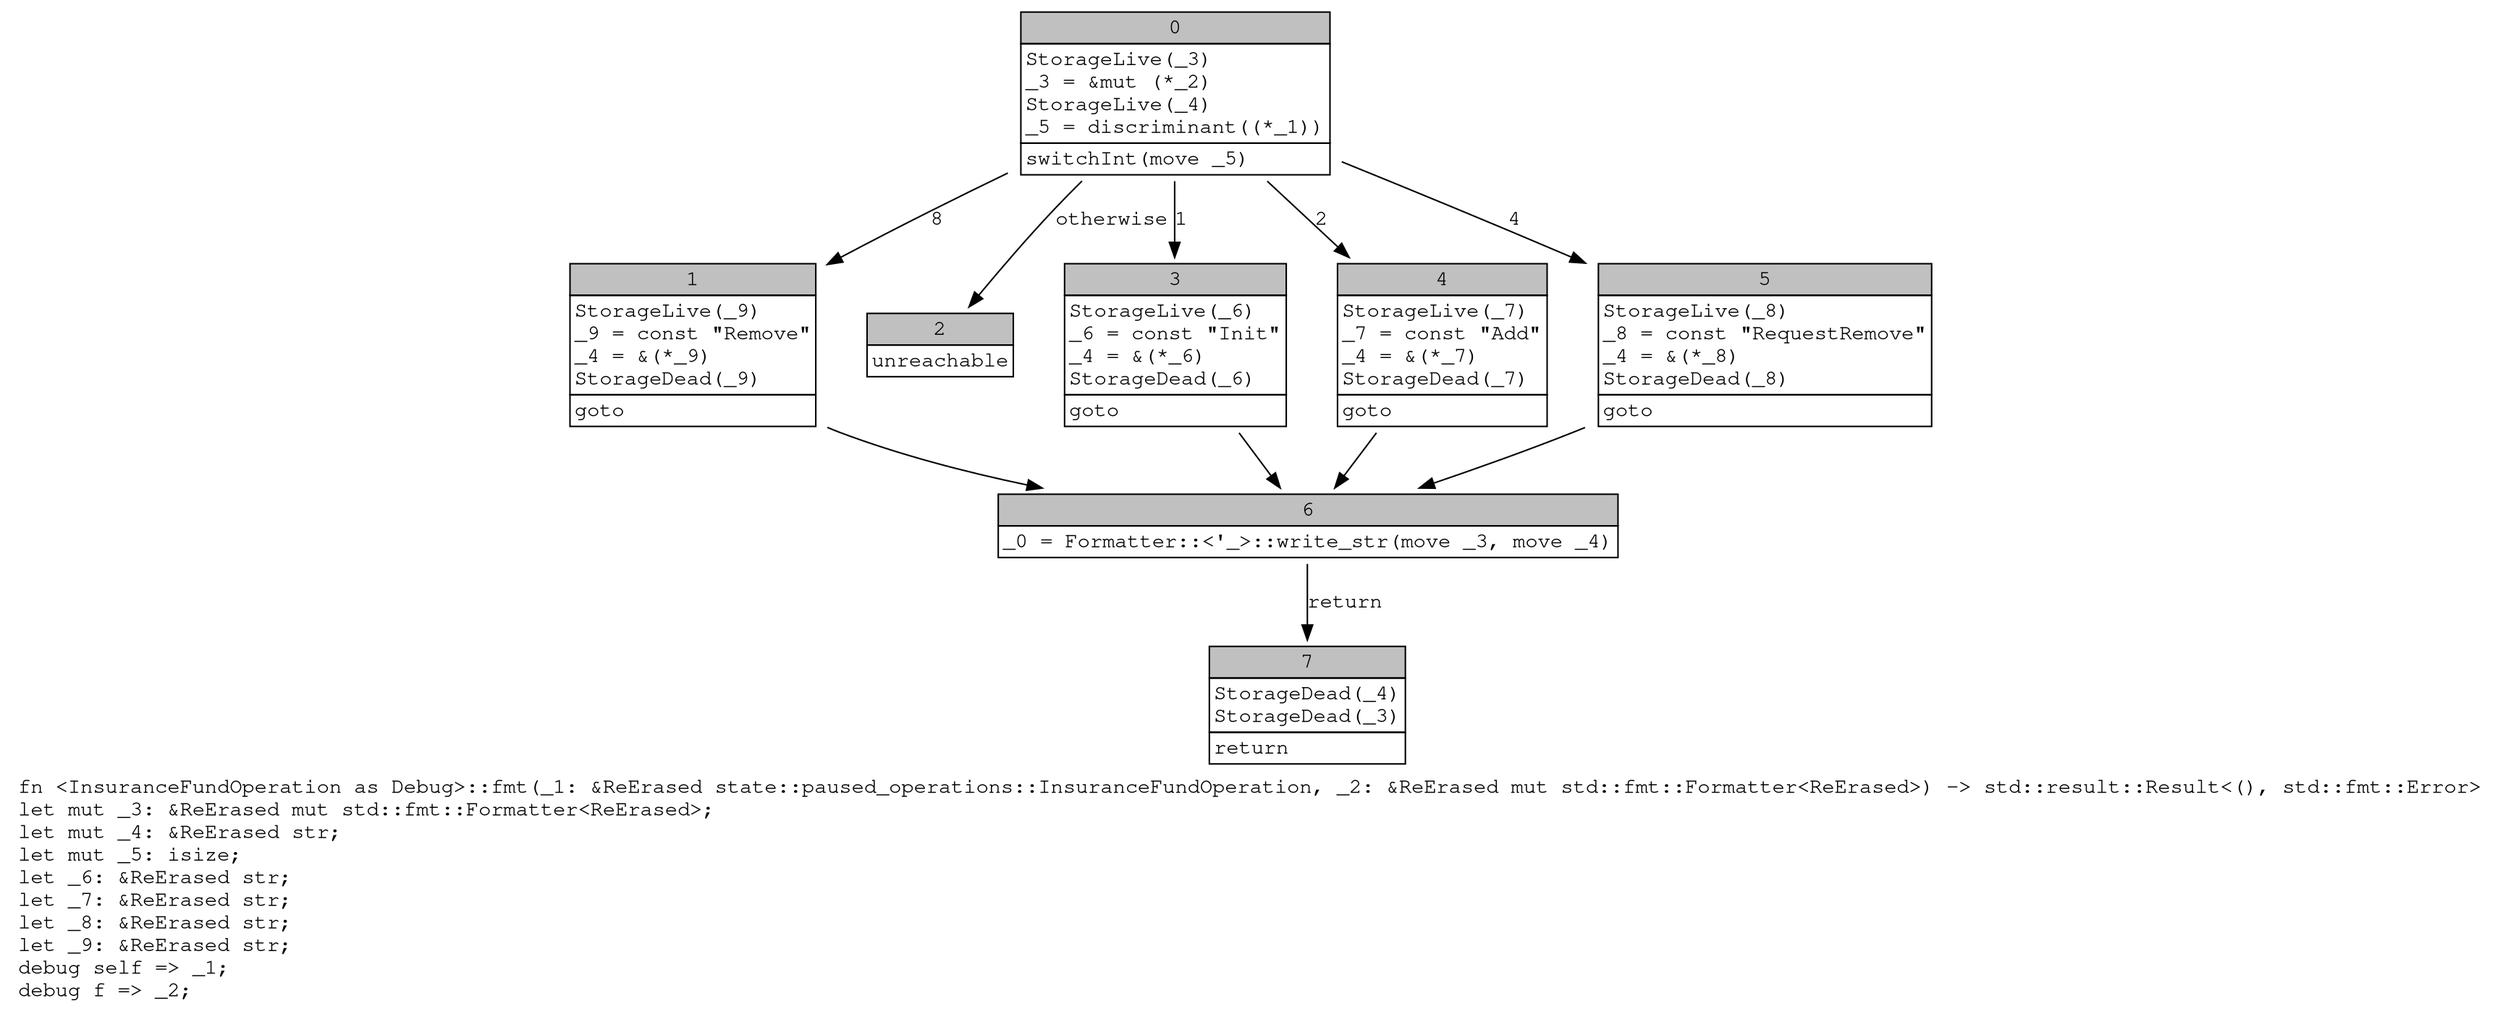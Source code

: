 digraph Mir_0_17128 {
    graph [fontname="Courier, monospace"];
    node [fontname="Courier, monospace"];
    edge [fontname="Courier, monospace"];
    label=<fn &lt;InsuranceFundOperation as Debug&gt;::fmt(_1: &amp;ReErased state::paused_operations::InsuranceFundOperation, _2: &amp;ReErased mut std::fmt::Formatter&lt;ReErased&gt;) -&gt; std::result::Result&lt;(), std::fmt::Error&gt;<br align="left"/>let mut _3: &amp;ReErased mut std::fmt::Formatter&lt;ReErased&gt;;<br align="left"/>let mut _4: &amp;ReErased str;<br align="left"/>let mut _5: isize;<br align="left"/>let _6: &amp;ReErased str;<br align="left"/>let _7: &amp;ReErased str;<br align="left"/>let _8: &amp;ReErased str;<br align="left"/>let _9: &amp;ReErased str;<br align="left"/>debug self =&gt; _1;<br align="left"/>debug f =&gt; _2;<br align="left"/>>;
    bb0__0_17128 [shape="none", label=<<table border="0" cellborder="1" cellspacing="0"><tr><td bgcolor="gray" align="center" colspan="1">0</td></tr><tr><td align="left" balign="left">StorageLive(_3)<br/>_3 = &amp;mut (*_2)<br/>StorageLive(_4)<br/>_5 = discriminant((*_1))<br/></td></tr><tr><td align="left">switchInt(move _5)</td></tr></table>>];
    bb1__0_17128 [shape="none", label=<<table border="0" cellborder="1" cellspacing="0"><tr><td bgcolor="gray" align="center" colspan="1">1</td></tr><tr><td align="left" balign="left">StorageLive(_9)<br/>_9 = const &quot;Remove&quot;<br/>_4 = &amp;(*_9)<br/>StorageDead(_9)<br/></td></tr><tr><td align="left">goto</td></tr></table>>];
    bb2__0_17128 [shape="none", label=<<table border="0" cellborder="1" cellspacing="0"><tr><td bgcolor="gray" align="center" colspan="1">2</td></tr><tr><td align="left">unreachable</td></tr></table>>];
    bb3__0_17128 [shape="none", label=<<table border="0" cellborder="1" cellspacing="0"><tr><td bgcolor="gray" align="center" colspan="1">3</td></tr><tr><td align="left" balign="left">StorageLive(_6)<br/>_6 = const &quot;Init&quot;<br/>_4 = &amp;(*_6)<br/>StorageDead(_6)<br/></td></tr><tr><td align="left">goto</td></tr></table>>];
    bb4__0_17128 [shape="none", label=<<table border="0" cellborder="1" cellspacing="0"><tr><td bgcolor="gray" align="center" colspan="1">4</td></tr><tr><td align="left" balign="left">StorageLive(_7)<br/>_7 = const &quot;Add&quot;<br/>_4 = &amp;(*_7)<br/>StorageDead(_7)<br/></td></tr><tr><td align="left">goto</td></tr></table>>];
    bb5__0_17128 [shape="none", label=<<table border="0" cellborder="1" cellspacing="0"><tr><td bgcolor="gray" align="center" colspan="1">5</td></tr><tr><td align="left" balign="left">StorageLive(_8)<br/>_8 = const &quot;RequestRemove&quot;<br/>_4 = &amp;(*_8)<br/>StorageDead(_8)<br/></td></tr><tr><td align="left">goto</td></tr></table>>];
    bb6__0_17128 [shape="none", label=<<table border="0" cellborder="1" cellspacing="0"><tr><td bgcolor="gray" align="center" colspan="1">6</td></tr><tr><td align="left">_0 = Formatter::&lt;'_&gt;::write_str(move _3, move _4)</td></tr></table>>];
    bb7__0_17128 [shape="none", label=<<table border="0" cellborder="1" cellspacing="0"><tr><td bgcolor="gray" align="center" colspan="1">7</td></tr><tr><td align="left" balign="left">StorageDead(_4)<br/>StorageDead(_3)<br/></td></tr><tr><td align="left">return</td></tr></table>>];
    bb0__0_17128 -> bb3__0_17128 [label="1"];
    bb0__0_17128 -> bb4__0_17128 [label="2"];
    bb0__0_17128 -> bb5__0_17128 [label="4"];
    bb0__0_17128 -> bb1__0_17128 [label="8"];
    bb0__0_17128 -> bb2__0_17128 [label="otherwise"];
    bb1__0_17128 -> bb6__0_17128 [label=""];
    bb3__0_17128 -> bb6__0_17128 [label=""];
    bb4__0_17128 -> bb6__0_17128 [label=""];
    bb5__0_17128 -> bb6__0_17128 [label=""];
    bb6__0_17128 -> bb7__0_17128 [label="return"];
}
